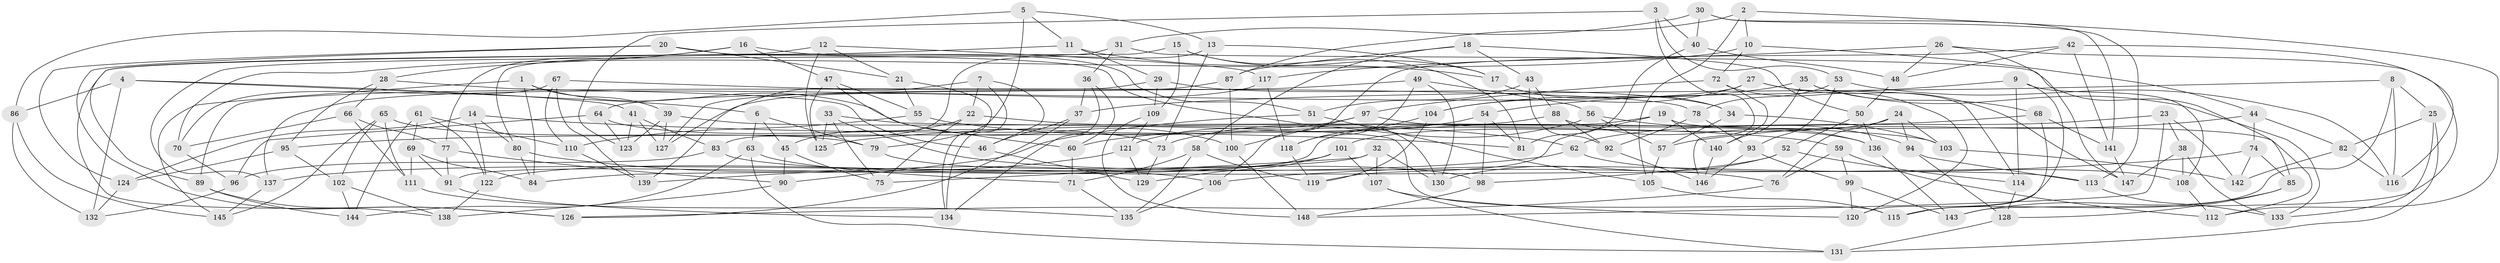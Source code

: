 // Generated by graph-tools (version 1.1) at 2025/11/02/27/25 16:11:49]
// undirected, 148 vertices, 296 edges
graph export_dot {
graph [start="1"]
  node [color=gray90,style=filled];
  1;
  2;
  3;
  4;
  5;
  6;
  7;
  8;
  9;
  10;
  11;
  12;
  13;
  14;
  15;
  16;
  17;
  18;
  19;
  20;
  21;
  22;
  23;
  24;
  25;
  26;
  27;
  28;
  29;
  30;
  31;
  32;
  33;
  34;
  35;
  36;
  37;
  38;
  39;
  40;
  41;
  42;
  43;
  44;
  45;
  46;
  47;
  48;
  49;
  50;
  51;
  52;
  53;
  54;
  55;
  56;
  57;
  58;
  59;
  60;
  61;
  62;
  63;
  64;
  65;
  66;
  67;
  68;
  69;
  70;
  71;
  72;
  73;
  74;
  75;
  76;
  77;
  78;
  79;
  80;
  81;
  82;
  83;
  84;
  85;
  86;
  87;
  88;
  89;
  90;
  91;
  92;
  93;
  94;
  95;
  96;
  97;
  98;
  99;
  100;
  101;
  102;
  103;
  104;
  105;
  106;
  107;
  108;
  109;
  110;
  111;
  112;
  113;
  114;
  115;
  116;
  117;
  118;
  119;
  120;
  121;
  122;
  123;
  124;
  125;
  126;
  127;
  128;
  129;
  130;
  131;
  132;
  133;
  134;
  135;
  136;
  137;
  138;
  139;
  140;
  141;
  142;
  143;
  144;
  145;
  146;
  147;
  148;
  1 -- 39;
  1 -- 145;
  1 -- 100;
  1 -- 84;
  2 -- 10;
  2 -- 105;
  2 -- 112;
  2 -- 87;
  3 -- 53;
  3 -- 40;
  3 -- 146;
  3 -- 123;
  4 -- 41;
  4 -- 132;
  4 -- 6;
  4 -- 86;
  5 -- 11;
  5 -- 86;
  5 -- 13;
  5 -- 79;
  6 -- 45;
  6 -- 63;
  6 -- 79;
  7 -- 134;
  7 -- 22;
  7 -- 46;
  7 -- 139;
  8 -- 25;
  8 -- 116;
  8 -- 115;
  8 -- 37;
  9 -- 114;
  9 -- 54;
  9 -- 120;
  9 -- 108;
  10 -- 70;
  10 -- 44;
  10 -- 72;
  11 -- 138;
  11 -- 17;
  11 -- 29;
  12 -- 125;
  12 -- 21;
  12 -- 117;
  12 -- 89;
  13 -- 17;
  13 -- 83;
  13 -- 73;
  14 -- 124;
  14 -- 80;
  14 -- 122;
  14 -- 81;
  15 -- 109;
  15 -- 80;
  15 -- 17;
  15 -- 81;
  16 -- 51;
  16 -- 28;
  16 -- 47;
  16 -- 77;
  17 -- 34;
  18 -- 50;
  18 -- 87;
  18 -- 58;
  18 -- 43;
  19 -- 119;
  19 -- 140;
  19 -- 112;
  19 -- 91;
  20 -- 124;
  20 -- 130;
  20 -- 126;
  20 -- 21;
  21 -- 134;
  21 -- 55;
  22 -- 59;
  22 -- 45;
  22 -- 75;
  23 -- 148;
  23 -- 142;
  23 -- 62;
  23 -- 38;
  24 -- 76;
  24 -- 103;
  24 -- 94;
  24 -- 101;
  25 -- 82;
  25 -- 133;
  25 -- 131;
  26 -- 143;
  26 -- 147;
  26 -- 117;
  26 -- 48;
  27 -- 104;
  27 -- 147;
  27 -- 137;
  27 -- 114;
  28 -- 66;
  28 -- 46;
  28 -- 95;
  29 -- 109;
  29 -- 34;
  29 -- 89;
  30 -- 40;
  30 -- 141;
  30 -- 113;
  30 -- 31;
  31 -- 85;
  31 -- 36;
  31 -- 137;
  32 -- 130;
  32 -- 84;
  32 -- 75;
  32 -- 107;
  33 -- 75;
  33 -- 125;
  33 -- 76;
  33 -- 115;
  34 -- 103;
  34 -- 57;
  35 -- 140;
  35 -- 133;
  35 -- 68;
  35 -- 104;
  36 -- 60;
  36 -- 37;
  36 -- 134;
  37 -- 46;
  37 -- 126;
  38 -- 147;
  38 -- 108;
  38 -- 133;
  39 -- 123;
  39 -- 127;
  39 -- 103;
  40 -- 81;
  40 -- 48;
  41 -- 123;
  41 -- 83;
  41 -- 127;
  42 -- 116;
  42 -- 48;
  42 -- 106;
  42 -- 141;
  43 -- 51;
  43 -- 92;
  43 -- 88;
  44 -- 82;
  44 -- 74;
  44 -- 57;
  45 -- 90;
  45 -- 75;
  46 -- 129;
  47 -- 55;
  47 -- 125;
  47 -- 60;
  48 -- 50;
  49 -- 56;
  49 -- 118;
  49 -- 64;
  49 -- 130;
  50 -- 136;
  50 -- 52;
  51 -- 90;
  51 -- 105;
  52 -- 114;
  52 -- 98;
  52 -- 130;
  53 -- 93;
  53 -- 78;
  53 -- 116;
  54 -- 60;
  54 -- 81;
  54 -- 98;
  55 -- 62;
  55 -- 110;
  56 -- 94;
  56 -- 73;
  56 -- 57;
  57 -- 105;
  58 -- 119;
  58 -- 135;
  58 -- 71;
  59 -- 76;
  59 -- 99;
  59 -- 112;
  60 -- 71;
  61 -- 144;
  61 -- 69;
  61 -- 122;
  61 -- 110;
  62 -- 108;
  62 -- 137;
  63 -- 71;
  63 -- 131;
  63 -- 144;
  64 -- 73;
  64 -- 123;
  64 -- 96;
  65 -- 102;
  65 -- 111;
  65 -- 145;
  65 -- 79;
  66 -- 70;
  66 -- 111;
  66 -- 77;
  67 -- 70;
  67 -- 78;
  67 -- 139;
  67 -- 110;
  68 -- 141;
  68 -- 115;
  68 -- 125;
  69 -- 84;
  69 -- 91;
  69 -- 111;
  70 -- 96;
  71 -- 135;
  72 -- 97;
  72 -- 120;
  72 -- 140;
  73 -- 129;
  74 -- 85;
  74 -- 142;
  74 -- 106;
  76 -- 126;
  77 -- 91;
  77 -- 90;
  78 -- 92;
  78 -- 93;
  79 -- 98;
  80 -- 106;
  80 -- 84;
  82 -- 142;
  82 -- 116;
  83 -- 113;
  83 -- 96;
  85 -- 143;
  85 -- 128;
  86 -- 132;
  86 -- 145;
  87 -- 100;
  87 -- 127;
  88 -- 136;
  88 -- 92;
  88 -- 95;
  89 -- 144;
  89 -- 126;
  90 -- 138;
  91 -- 134;
  92 -- 146;
  93 -- 99;
  93 -- 146;
  94 -- 113;
  94 -- 128;
  95 -- 102;
  95 -- 124;
  96 -- 132;
  97 -- 136;
  97 -- 121;
  97 -- 100;
  98 -- 148;
  99 -- 120;
  99 -- 143;
  100 -- 148;
  101 -- 122;
  101 -- 107;
  101 -- 129;
  102 -- 144;
  102 -- 138;
  103 -- 142;
  104 -- 119;
  104 -- 118;
  105 -- 115;
  106 -- 135;
  107 -- 131;
  107 -- 120;
  108 -- 112;
  109 -- 121;
  109 -- 148;
  110 -- 139;
  111 -- 135;
  113 -- 133;
  114 -- 128;
  117 -- 118;
  117 -- 127;
  118 -- 119;
  121 -- 139;
  121 -- 129;
  122 -- 138;
  124 -- 132;
  128 -- 131;
  136 -- 143;
  137 -- 145;
  140 -- 146;
  141 -- 147;
}
